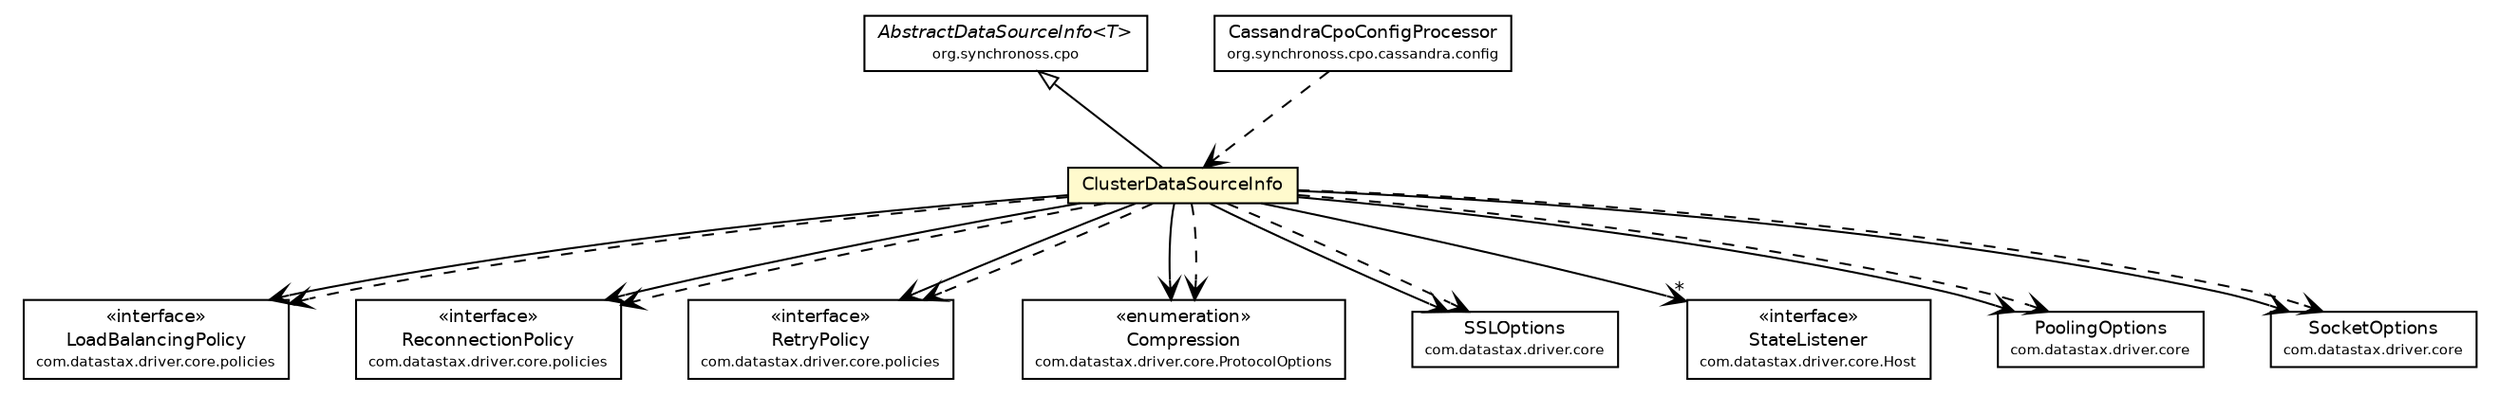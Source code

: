 #!/usr/local/bin/dot
#
# Class diagram 
# Generated by UmlGraph version 4.6 (http://www.spinellis.gr/sw/umlgraph)
#

digraph G {
	edge [fontname="Helvetica",fontsize=10,labelfontname="Helvetica",labelfontsize=10];
	node [fontname="Helvetica",fontsize=10,shape=plaintext];
	// org.synchronoss.cpo.AbstractDataSourceInfo<T>
	c44583 [label=<<table border="0" cellborder="1" cellspacing="0" cellpadding="2" port="p" href="../AbstractDataSourceInfo.html">
		<tr><td><table border="0" cellspacing="0" cellpadding="1">
			<tr><td><font face="Helvetica-Oblique"> AbstractDataSourceInfo&lt;T&gt; </font></td></tr>
			<tr><td><font point-size="7.0"> org.synchronoss.cpo </font></td></tr>
		</table></td></tr>
		</table>>, fontname="Helvetica", fontcolor="black", fontsize=9.0];
	// org.synchronoss.cpo.cassandra.ClusterDataSourceInfo
	c44752 [label=<<table border="0" cellborder="1" cellspacing="0" cellpadding="2" port="p" bgcolor="lemonChiffon" href="./ClusterDataSourceInfo.html">
		<tr><td><table border="0" cellspacing="0" cellpadding="1">
			<tr><td> ClusterDataSourceInfo </td></tr>
		</table></td></tr>
		</table>>, fontname="Helvetica", fontcolor="black", fontsize=9.0];
	// org.synchronoss.cpo.cassandra.config.CassandraCpoConfigProcessor
	c44763 [label=<<table border="0" cellborder="1" cellspacing="0" cellpadding="2" port="p" href="./config/CassandraCpoConfigProcessor.html">
		<tr><td><table border="0" cellspacing="0" cellpadding="1">
			<tr><td> CassandraCpoConfigProcessor </td></tr>
			<tr><td><font point-size="7.0"> org.synchronoss.cpo.cassandra.config </font></td></tr>
		</table></td></tr>
		</table>>, fontname="Helvetica", fontcolor="black", fontsize=9.0];
	//org.synchronoss.cpo.cassandra.ClusterDataSourceInfo extends org.synchronoss.cpo.AbstractDataSourceInfo<org.synchronoss.cpo.cassandra.ClusterDataSource>
	c44583:p -> c44752:p [dir=back,arrowtail=empty];
	// org.synchronoss.cpo.cassandra.ClusterDataSourceInfo NAVASSOC com.datastax.driver.core.policies.LoadBalancingPolicy
	c44752:p -> c44796:p [taillabel="", label="", headlabel="", fontname="Helvetica", fontcolor="black", fontsize=10.0, color="black", arrowhead=open];
	// org.synchronoss.cpo.cassandra.ClusterDataSourceInfo NAVASSOC com.datastax.driver.core.policies.ReconnectionPolicy
	c44752:p -> c44797:p [taillabel="", label="", headlabel="", fontname="Helvetica", fontcolor="black", fontsize=10.0, color="black", arrowhead=open];
	// org.synchronoss.cpo.cassandra.ClusterDataSourceInfo NAVASSOC com.datastax.driver.core.policies.RetryPolicy
	c44752:p -> c44798:p [taillabel="", label="", headlabel="", fontname="Helvetica", fontcolor="black", fontsize=10.0, color="black", arrowhead=open];
	// org.synchronoss.cpo.cassandra.ClusterDataSourceInfo NAVASSOC com.datastax.driver.core.ProtocolOptions.Compression
	c44752:p -> c44799:p [taillabel="", label="", headlabel="", fontname="Helvetica", fontcolor="black", fontsize=10.0, color="black", arrowhead=open];
	// org.synchronoss.cpo.cassandra.ClusterDataSourceInfo NAVASSOC com.datastax.driver.core.SSLOptions
	c44752:p -> c44800:p [taillabel="", label="", headlabel="", fontname="Helvetica", fontcolor="black", fontsize=10.0, color="black", arrowhead=open];
	// org.synchronoss.cpo.cassandra.ClusterDataSourceInfo NAVASSOC com.datastax.driver.core.Host.StateListener
	c44752:p -> c44801:p [taillabel="", label="", headlabel="*", fontname="Helvetica", fontcolor="black", fontsize=10.0, color="black", arrowhead=open];
	// org.synchronoss.cpo.cassandra.ClusterDataSourceInfo NAVASSOC com.datastax.driver.core.PoolingOptions
	c44752:p -> c44802:p [taillabel="", label="", headlabel="", fontname="Helvetica", fontcolor="black", fontsize=10.0, color="black", arrowhead=open];
	// org.synchronoss.cpo.cassandra.ClusterDataSourceInfo NAVASSOC com.datastax.driver.core.SocketOptions
	c44752:p -> c44803:p [taillabel="", label="", headlabel="", fontname="Helvetica", fontcolor="black", fontsize=10.0, color="black", arrowhead=open];
	// org.synchronoss.cpo.cassandra.ClusterDataSourceInfo DEPEND com.datastax.driver.core.policies.ReconnectionPolicy
	c44752:p -> c44797:p [taillabel="", label="", headlabel="", fontname="Helvetica", fontcolor="black", fontsize=10.0, color="black", arrowhead=open, style=dashed];
	// org.synchronoss.cpo.cassandra.ClusterDataSourceInfo DEPEND com.datastax.driver.core.policies.RetryPolicy
	c44752:p -> c44798:p [taillabel="", label="", headlabel="", fontname="Helvetica", fontcolor="black", fontsize=10.0, color="black", arrowhead=open, style=dashed];
	// org.synchronoss.cpo.cassandra.ClusterDataSourceInfo DEPEND com.datastax.driver.core.policies.LoadBalancingPolicy
	c44752:p -> c44796:p [taillabel="", label="", headlabel="", fontname="Helvetica", fontcolor="black", fontsize=10.0, color="black", arrowhead=open, style=dashed];
	// org.synchronoss.cpo.cassandra.ClusterDataSourceInfo DEPEND com.datastax.driver.core.ProtocolOptions.Compression
	c44752:p -> c44799:p [taillabel="", label="", headlabel="", fontname="Helvetica", fontcolor="black", fontsize=10.0, color="black", arrowhead=open, style=dashed];
	// org.synchronoss.cpo.cassandra.ClusterDataSourceInfo DEPEND com.datastax.driver.core.SSLOptions
	c44752:p -> c44800:p [taillabel="", label="", headlabel="", fontname="Helvetica", fontcolor="black", fontsize=10.0, color="black", arrowhead=open, style=dashed];
	// org.synchronoss.cpo.cassandra.ClusterDataSourceInfo DEPEND com.datastax.driver.core.SocketOptions
	c44752:p -> c44803:p [taillabel="", label="", headlabel="", fontname="Helvetica", fontcolor="black", fontsize=10.0, color="black", arrowhead=open, style=dashed];
	// org.synchronoss.cpo.cassandra.ClusterDataSourceInfo DEPEND com.datastax.driver.core.PoolingOptions
	c44752:p -> c44802:p [taillabel="", label="", headlabel="", fontname="Helvetica", fontcolor="black", fontsize=10.0, color="black", arrowhead=open, style=dashed];
	// org.synchronoss.cpo.cassandra.config.CassandraCpoConfigProcessor DEPEND org.synchronoss.cpo.cassandra.ClusterDataSourceInfo
	c44763:p -> c44752:p [taillabel="", label="", headlabel="", fontname="Helvetica", fontcolor="black", fontsize=10.0, color="black", arrowhead=open, style=dashed];
	// com.datastax.driver.core.policies.ReconnectionPolicy
	c44797 [label=<<table border="0" cellborder="1" cellspacing="0" cellpadding="2" port="p" href="http://java.sun.com/j2se/1.4.2/docs/api/com/datastax/driver/core/policies/ReconnectionPolicy.html">
		<tr><td><table border="0" cellspacing="0" cellpadding="1">
			<tr><td> &laquo;interface&raquo; </td></tr>
			<tr><td> ReconnectionPolicy </td></tr>
			<tr><td><font point-size="7.0"> com.datastax.driver.core.policies </font></td></tr>
		</table></td></tr>
		</table>>, fontname="Helvetica", fontcolor="black", fontsize=9.0];
	// com.datastax.driver.core.SocketOptions
	c44803 [label=<<table border="0" cellborder="1" cellspacing="0" cellpadding="2" port="p" href="http://java.sun.com/j2se/1.4.2/docs/api/com/datastax/driver/core/SocketOptions.html">
		<tr><td><table border="0" cellspacing="0" cellpadding="1">
			<tr><td> SocketOptions </td></tr>
			<tr><td><font point-size="7.0"> com.datastax.driver.core </font></td></tr>
		</table></td></tr>
		</table>>, fontname="Helvetica", fontcolor="black", fontsize=9.0];
	// com.datastax.driver.core.policies.LoadBalancingPolicy
	c44796 [label=<<table border="0" cellborder="1" cellspacing="0" cellpadding="2" port="p" href="http://java.sun.com/j2se/1.4.2/docs/api/com/datastax/driver/core/policies/LoadBalancingPolicy.html">
		<tr><td><table border="0" cellspacing="0" cellpadding="1">
			<tr><td> &laquo;interface&raquo; </td></tr>
			<tr><td> LoadBalancingPolicy </td></tr>
			<tr><td><font point-size="7.0"> com.datastax.driver.core.policies </font></td></tr>
		</table></td></tr>
		</table>>, fontname="Helvetica", fontcolor="black", fontsize=9.0];
	// com.datastax.driver.core.SSLOptions
	c44800 [label=<<table border="0" cellborder="1" cellspacing="0" cellpadding="2" port="p" href="http://java.sun.com/j2se/1.4.2/docs/api/com/datastax/driver/core/SSLOptions.html">
		<tr><td><table border="0" cellspacing="0" cellpadding="1">
			<tr><td> SSLOptions </td></tr>
			<tr><td><font point-size="7.0"> com.datastax.driver.core </font></td></tr>
		</table></td></tr>
		</table>>, fontname="Helvetica", fontcolor="black", fontsize=9.0];
	// com.datastax.driver.core.Host.StateListener
	c44801 [label=<<table border="0" cellborder="1" cellspacing="0" cellpadding="2" port="p" href="http://java.sun.com/j2se/1.4.2/docs/api/com/datastax/driver/core/Host/StateListener.html">
		<tr><td><table border="0" cellspacing="0" cellpadding="1">
			<tr><td> &laquo;interface&raquo; </td></tr>
			<tr><td> StateListener </td></tr>
			<tr><td><font point-size="7.0"> com.datastax.driver.core.Host </font></td></tr>
		</table></td></tr>
		</table>>, fontname="Helvetica", fontcolor="black", fontsize=9.0];
	// com.datastax.driver.core.ProtocolOptions.Compression
	c44799 [label=<<table border="0" cellborder="1" cellspacing="0" cellpadding="2" port="p" href="http://java.sun.com/j2se/1.4.2/docs/api/com/datastax/driver/core/ProtocolOptions/Compression.html">
		<tr><td><table border="0" cellspacing="0" cellpadding="1">
			<tr><td> &laquo;enumeration&raquo; </td></tr>
			<tr><td> Compression </td></tr>
			<tr><td><font point-size="7.0"> com.datastax.driver.core.ProtocolOptions </font></td></tr>
		</table></td></tr>
		</table>>, fontname="Helvetica", fontcolor="black", fontsize=9.0];
	// com.datastax.driver.core.policies.RetryPolicy
	c44798 [label=<<table border="0" cellborder="1" cellspacing="0" cellpadding="2" port="p" href="http://java.sun.com/j2se/1.4.2/docs/api/com/datastax/driver/core/policies/RetryPolicy.html">
		<tr><td><table border="0" cellspacing="0" cellpadding="1">
			<tr><td> &laquo;interface&raquo; </td></tr>
			<tr><td> RetryPolicy </td></tr>
			<tr><td><font point-size="7.0"> com.datastax.driver.core.policies </font></td></tr>
		</table></td></tr>
		</table>>, fontname="Helvetica", fontcolor="black", fontsize=9.0];
	// com.datastax.driver.core.PoolingOptions
	c44802 [label=<<table border="0" cellborder="1" cellspacing="0" cellpadding="2" port="p" href="http://java.sun.com/j2se/1.4.2/docs/api/com/datastax/driver/core/PoolingOptions.html">
		<tr><td><table border="0" cellspacing="0" cellpadding="1">
			<tr><td> PoolingOptions </td></tr>
			<tr><td><font point-size="7.0"> com.datastax.driver.core </font></td></tr>
		</table></td></tr>
		</table>>, fontname="Helvetica", fontcolor="black", fontsize=9.0];
}

